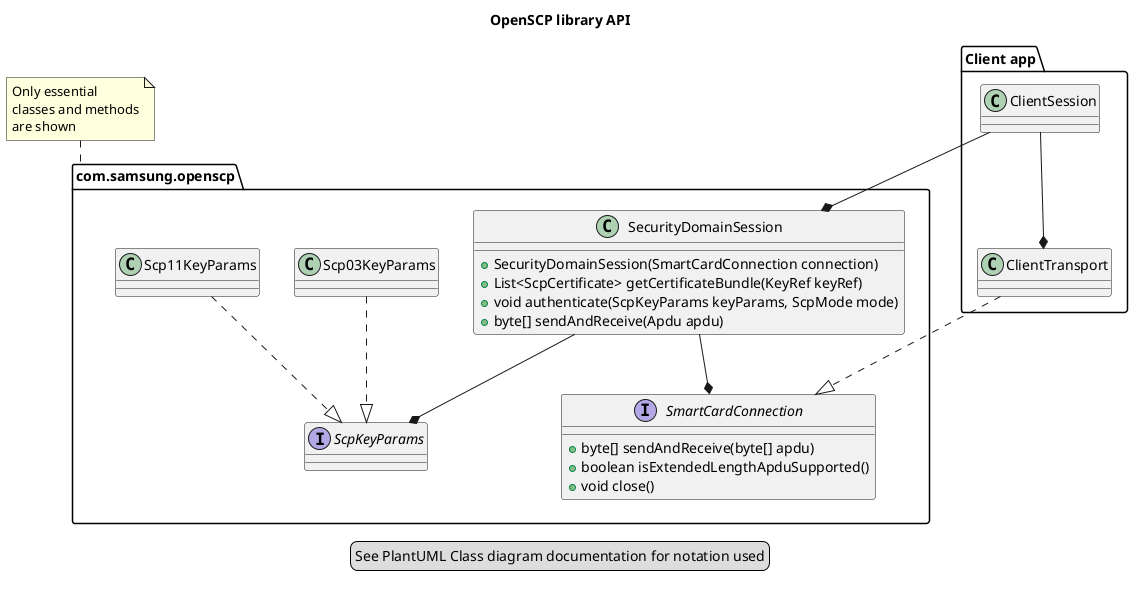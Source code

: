 @startuml

set separator none

title OpenSCP library API

package com.samsung.openscp as openscp {
    class SecurityDomainSession {
        + SecurityDomainSession(SmartCardConnection connection)
        + List<ScpCertificate> getCertificateBundle(KeyRef keyRef)
        + void authenticate(ScpKeyParams keyParams, ScpMode mode)
        + byte[] sendAndReceive(Apdu apdu)
    }

    interface SmartCardConnection {
        + byte[] sendAndReceive(byte[] apdu)
        + boolean isExtendedLengthApduSupported()
        + void close()
    }

    interface ScpKeyParams
    class Scp03KeyParams
    class Scp11KeyParams

    SecurityDomainSession --* SmartCardConnection
    SecurityDomainSession --* ScpKeyParams
    Scp03KeyParams ..|> ScpKeyParams
    Scp11KeyParams ..|> ScpKeyParams
}

package "Client app" {
    class ClientSession
    class ClientTransport

    ClientSession --* ClientTransport
}

ClientSession --* SecurityDomainSession
ClientTransport ..|> SmartCardConnection

note top of openscp: Only essential\nclasses and methods\nare shown

legend
    See PlantUML Class diagram documentation for notation used
end legend

@enduml